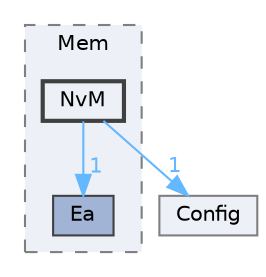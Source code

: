 digraph "Project/avProj/Bsw/Mem/NvM"
{
 // LATEX_PDF_SIZE
  bgcolor="transparent";
  edge [fontname=Helvetica,fontsize=10,labelfontname=Helvetica,labelfontsize=10];
  node [fontname=Helvetica,fontsize=10,shape=box,height=0.2,width=0.4];
  compound=true
  subgraph clusterdir_073a34dd20c76c01dc048c8133a914c5 {
    graph [ bgcolor="#edf0f7", pencolor="grey50", label="Mem", fontname=Helvetica,fontsize=10 style="filled,dashed", URL="dir_073a34dd20c76c01dc048c8133a914c5.html",tooltip=""]
  dir_db2860e628a7d26a5e12ae14cbb5d183 [label="Ea", fillcolor="#a2b4d6", color="grey25", style="filled", URL="dir_db2860e628a7d26a5e12ae14cbb5d183.html",tooltip=""];
  dir_3d8a160d3e32eff4e88d8f48bd4c7750 [label="NvM", fillcolor="#edf0f7", color="grey25", style="filled,bold", URL="dir_3d8a160d3e32eff4e88d8f48bd4c7750.html",tooltip=""];
  }
  dir_6372c9833482547caa045621d154f9b9 [label="Config", fillcolor="#edf0f7", color="grey50", style="filled", URL="dir_6372c9833482547caa045621d154f9b9.html",tooltip=""];
  dir_3d8a160d3e32eff4e88d8f48bd4c7750->dir_6372c9833482547caa045621d154f9b9 [headlabel="1", labeldistance=1.5 headhref="dir_000072_000024.html" color="steelblue1" fontcolor="steelblue1"];
  dir_3d8a160d3e32eff4e88d8f48bd4c7750->dir_db2860e628a7d26a5e12ae14cbb5d183 [headlabel="1", labeldistance=1.5 headhref="dir_000072_000038.html" color="steelblue1" fontcolor="steelblue1"];
}
